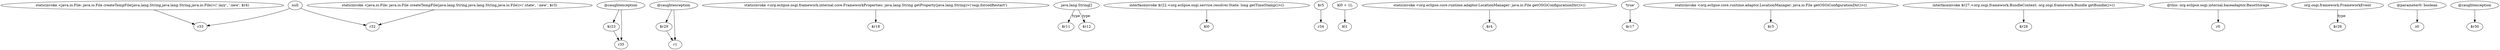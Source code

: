 digraph g {
0[label="staticinvoke <java.io.File: java.io.File createTempFile(java.lang.String,java.lang.String,java.io.File)>('.lazy', '.new', $r4)"]
1[label="r33"]
0->1[label=""]
2[label="$r23"]
3[label="r35"]
2->3[label=""]
4[label="$r29"]
5[label="r1"]
4->5[label=""]
6[label="null"]
7[label="r32"]
6->7[label=""]
8[label="@caughtexception"]
8->4[label=""]
8->5[label=""]
9[label="staticinvoke <org.eclipse.osgi.framework.internal.core.FrameworkProperties: java.lang.String getProperty(java.lang.String)>('osgi.forcedRestart')"]
10[label="$r18"]
9->10[label=""]
11[label="java.lang.String[]"]
12[label="$r11"]
11->12[label="type"]
13[label="@caughtexception"]
13->2[label=""]
14[label="staticinvoke <java.io.File: java.io.File createTempFile(java.lang.String,java.lang.String,java.io.File)>('.state', '.new', $r3)"]
14->7[label=""]
15[label="interfaceinvoke $r22.<org.eclipse.osgi.service.resolver.State: long getTimeStamp()>()"]
16[label="$l0"]
15->16[label=""]
17[label="$r5"]
18[label="r34"]
17->18[label=""]
19[label="$l0 + 1L"]
20[label="$l1"]
19->20[label=""]
21[label="staticinvoke <org.eclipse.core.runtime.adaptor.LocationManager: java.io.File getOSGiConfigurationDir()>()"]
22[label="$r4"]
21->22[label=""]
23[label="'true'"]
24[label="$r17"]
23->24[label=""]
6->1[label=""]
25[label="staticinvoke <org.eclipse.core.runtime.adaptor.LocationManager: java.io.File getOSGiConfigurationDir()>()"]
26[label="$r3"]
25->26[label=""]
27[label="interfaceinvoke $r27.<org.osgi.framework.BundleContext: org.osgi.framework.Bundle getBundle()>()"]
28[label="$r28"]
27->28[label=""]
29[label="@this: org.eclipse.osgi.internal.baseadaptor.BaseStorage"]
30[label="r0"]
29->30[label=""]
31[label="org.osgi.framework.FrameworkEvent"]
32[label="$r26"]
31->32[label="type"]
33[label="@parameter0: boolean"]
34[label="z0"]
33->34[label=""]
13->3[label=""]
35[label="@caughtexception"]
36[label="$r30"]
35->36[label=""]
37[label="$r12"]
11->37[label="type"]
}